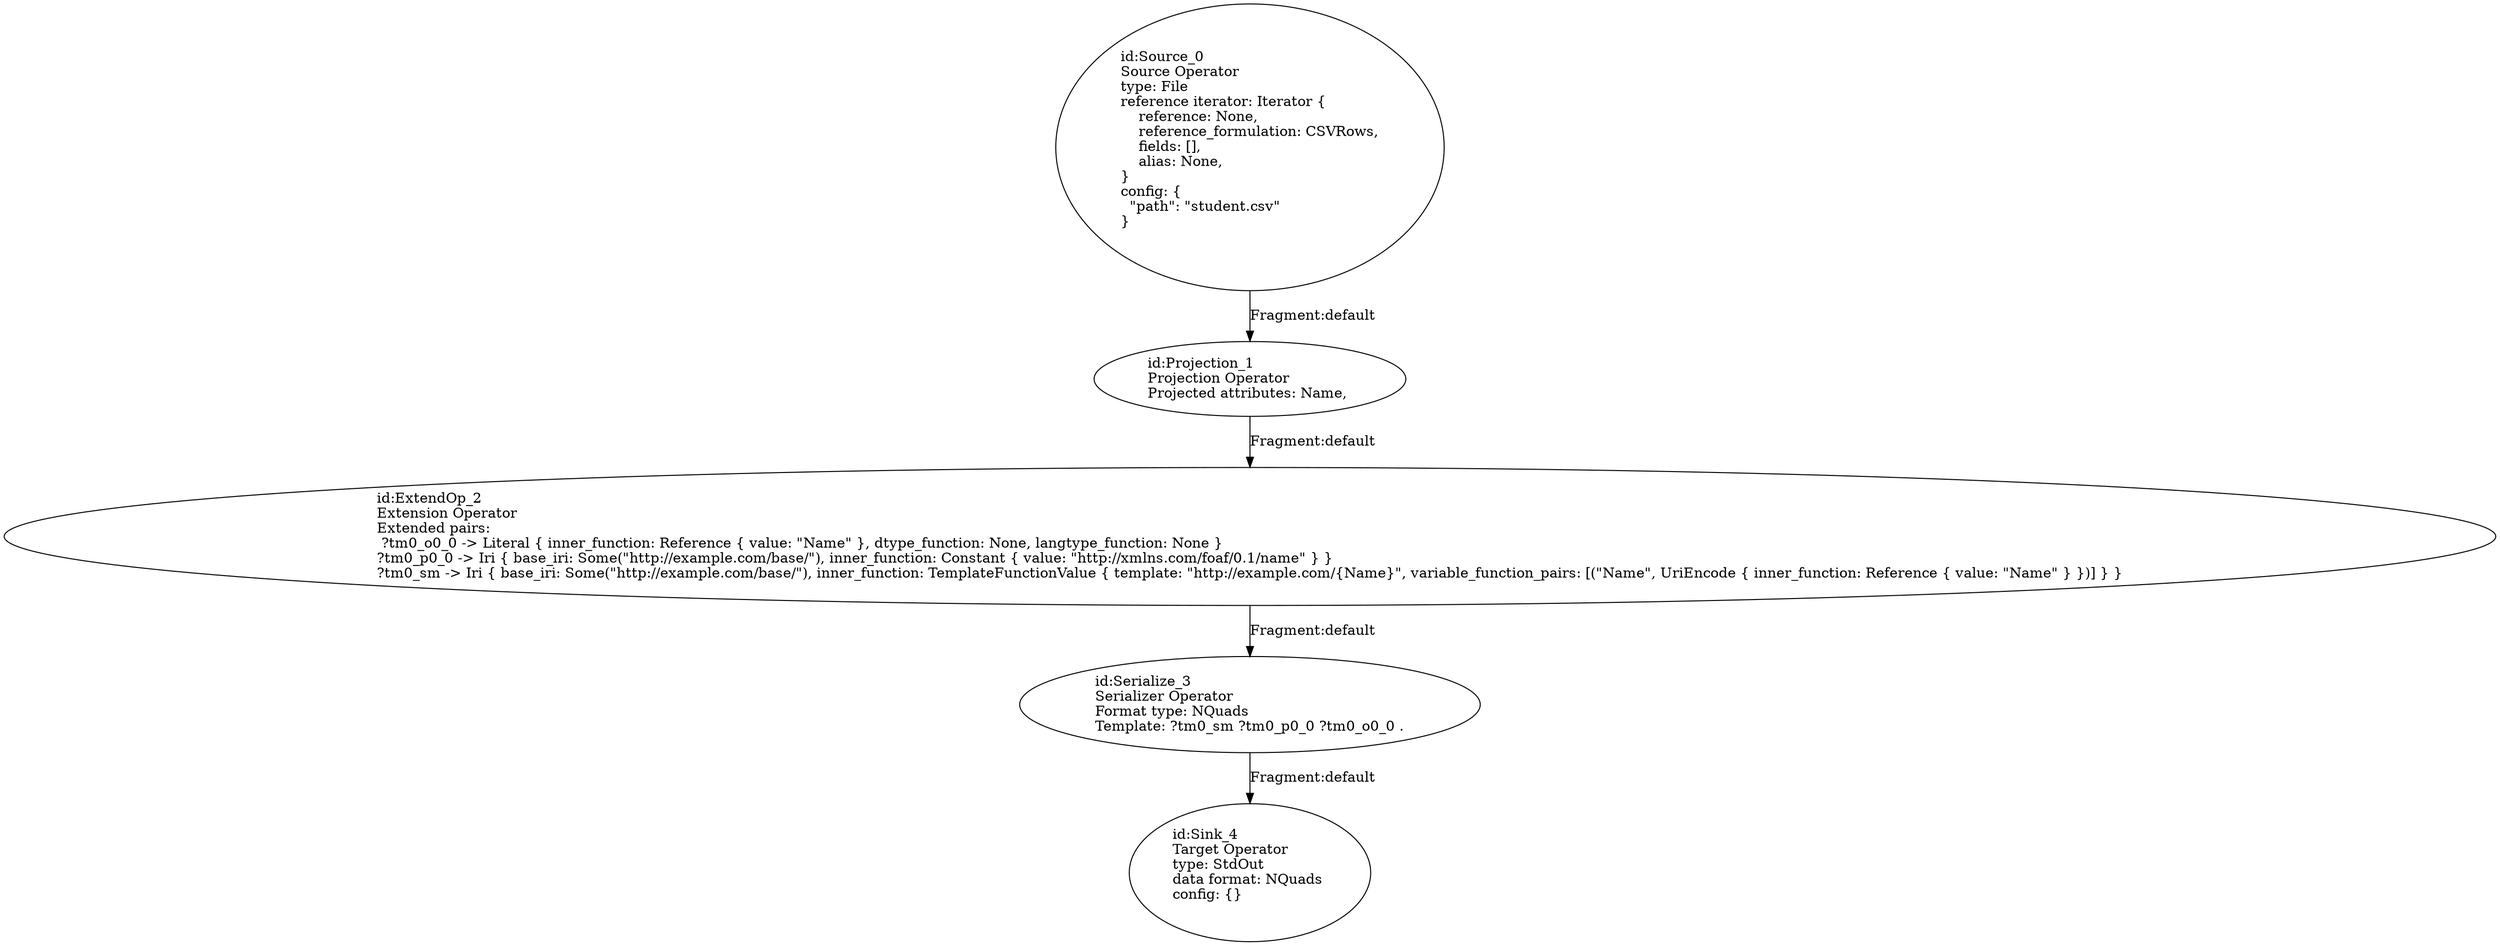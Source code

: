 digraph {
    0 [ label = "id:Source_0 \lSource Operator\ltype: File \lreference iterator: Iterator {\l    reference: None,\l    reference_formulation: CSVRows,\l    fields: [],\l    alias: None,\l} \lconfig: {\l  \"path\": \"student.csv\"\l}\l             " ]
    1 [ label = "id:Projection_1 \lProjection Operator\lProjected attributes: Name, " ]
    2 [ label = "id:ExtendOp_2 \lExtension Operator\lExtended pairs: \l ?tm0_o0_0 -> Literal { inner_function: Reference { value: \"Name\" }, dtype_function: None, langtype_function: None }\l?tm0_p0_0 -> Iri { base_iri: Some(\"http://example.com/base/\"), inner_function: Constant { value: \"http://xmlns.com/foaf/0.1/name\" } }\l?tm0_sm -> Iri { base_iri: Some(\"http://example.com/base/\"), inner_function: TemplateFunctionValue { template: \"http://example.com/{Name}\", variable_function_pairs: [(\"Name\", UriEncode { inner_function: Reference { value: \"Name\" } })] } }" ]
    3 [ label = "id:Serialize_3 \lSerializer Operator\lFormat type: NQuads\lTemplate: ?tm0_sm ?tm0_p0_0 ?tm0_o0_0 ." ]
    4 [ label = "id:Sink_4 \lTarget Operator\ltype: StdOut \ldata format: NQuads \lconfig: {}\l             " ]
    0 -> 1 [ label = "Fragment:default" ]
    1 -> 2 [ label = "Fragment:default" ]
    2 -> 3 [ label = "Fragment:default" ]
    3 -> 4 [ label = "Fragment:default" ]
}
